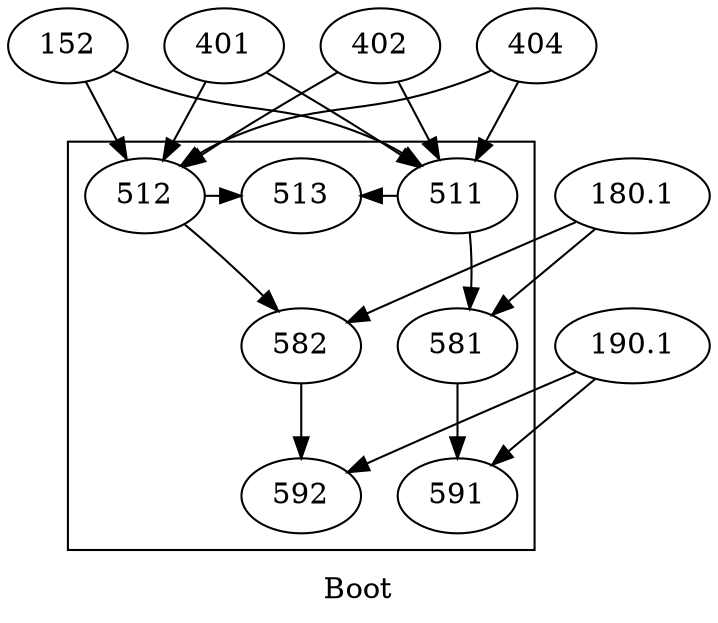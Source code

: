 digraph G5 {
	label=Boot
	152 -> 511
	401 -> 511
	402 -> 511
	404 -> 511
	152 -> 512
	401 -> 512
	402 -> 512
	404 -> 512
	180.1 -> 581
	180.1 -> 582
	190.1 -> 591
	190.1 -> 592
	subgraph cluster {
		label=""
		{
			rank=same
			511
			512
			513
			511 -> 512 [style=invis]
		}
		{
			rank=same
			581
			582
			581 -> 582 [style=invis]
		}
		{
			rank=same
			591
			592
			591 -> 592 [style=invis]
		}
		511 -> 581 [style=invis]
		511 -> 582 [style=invis]
		512 -> 581 [style=invis]
		512 -> 582 [style=invis]
		513 -> 581 [style=invis]
		513 -> 582 [style=invis]
		511 -> 513
		512 -> 513
		511 -> 581
		512 -> 582
		581 -> 591
		582 -> 592
	}
}
